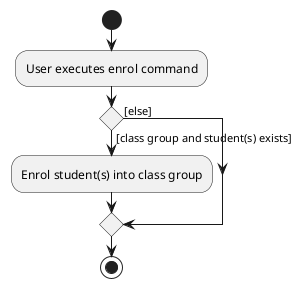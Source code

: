 @startuml
start
:User executes enrol command;

if () then ([class group and student(s) exists])
    :Enrol student(s) into class group;
else ([else])
endif
stop
@enduml
